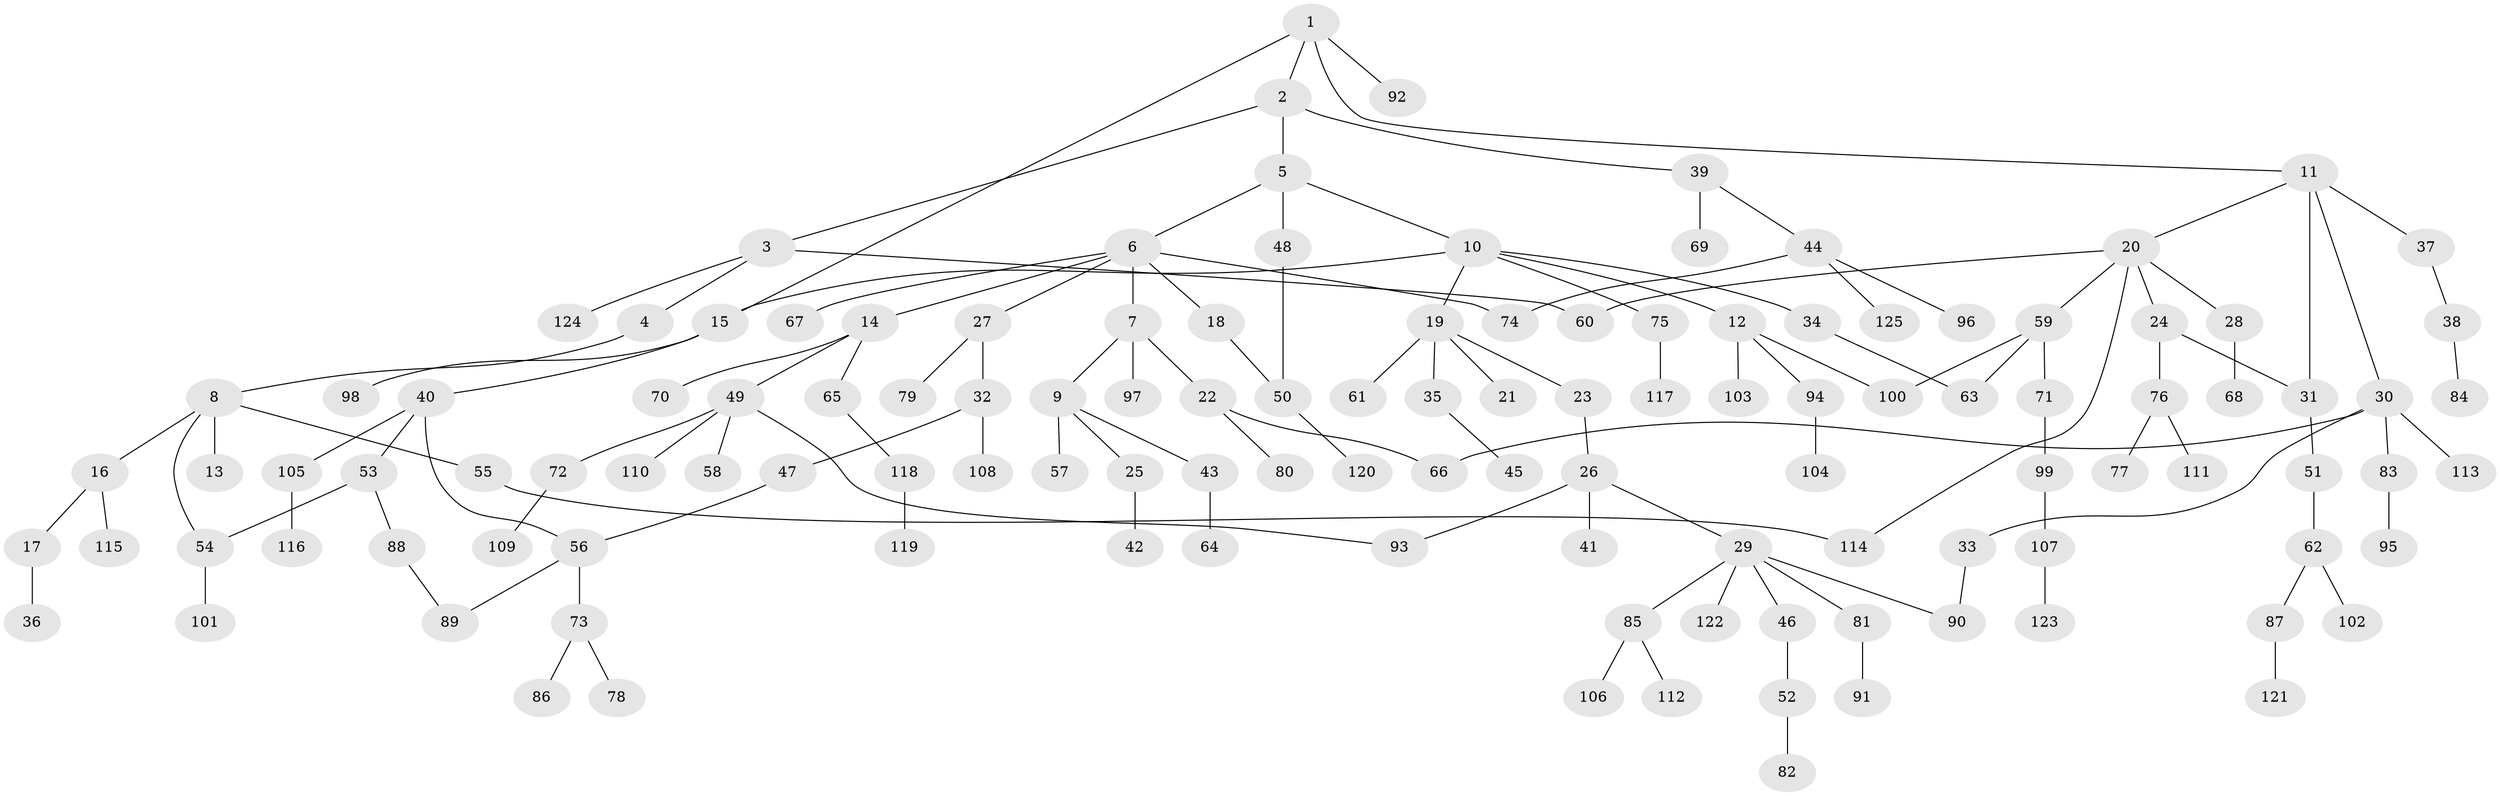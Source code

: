 // coarse degree distribution, {4: 0.06896551724137931, 8: 0.011494252873563218, 2: 0.3563218390804598, 6: 0.034482758620689655, 5: 0.034482758620689655, 1: 0.4367816091954023, 3: 0.034482758620689655, 9: 0.011494252873563218, 11: 0.011494252873563218}
// Generated by graph-tools (version 1.1) at 2025/45/03/04/25 21:45:33]
// undirected, 125 vertices, 138 edges
graph export_dot {
graph [start="1"]
  node [color=gray90,style=filled];
  1;
  2;
  3;
  4;
  5;
  6;
  7;
  8;
  9;
  10;
  11;
  12;
  13;
  14;
  15;
  16;
  17;
  18;
  19;
  20;
  21;
  22;
  23;
  24;
  25;
  26;
  27;
  28;
  29;
  30;
  31;
  32;
  33;
  34;
  35;
  36;
  37;
  38;
  39;
  40;
  41;
  42;
  43;
  44;
  45;
  46;
  47;
  48;
  49;
  50;
  51;
  52;
  53;
  54;
  55;
  56;
  57;
  58;
  59;
  60;
  61;
  62;
  63;
  64;
  65;
  66;
  67;
  68;
  69;
  70;
  71;
  72;
  73;
  74;
  75;
  76;
  77;
  78;
  79;
  80;
  81;
  82;
  83;
  84;
  85;
  86;
  87;
  88;
  89;
  90;
  91;
  92;
  93;
  94;
  95;
  96;
  97;
  98;
  99;
  100;
  101;
  102;
  103;
  104;
  105;
  106;
  107;
  108;
  109;
  110;
  111;
  112;
  113;
  114;
  115;
  116;
  117;
  118;
  119;
  120;
  121;
  122;
  123;
  124;
  125;
  1 -- 2;
  1 -- 11;
  1 -- 15;
  1 -- 92;
  2 -- 3;
  2 -- 5;
  2 -- 39;
  3 -- 4;
  3 -- 124;
  3 -- 60;
  4 -- 8;
  5 -- 6;
  5 -- 10;
  5 -- 48;
  6 -- 7;
  6 -- 14;
  6 -- 18;
  6 -- 27;
  6 -- 67;
  6 -- 74;
  7 -- 9;
  7 -- 22;
  7 -- 97;
  8 -- 13;
  8 -- 16;
  8 -- 54;
  8 -- 55;
  9 -- 25;
  9 -- 43;
  9 -- 57;
  10 -- 12;
  10 -- 19;
  10 -- 34;
  10 -- 75;
  10 -- 15;
  11 -- 20;
  11 -- 30;
  11 -- 31;
  11 -- 37;
  12 -- 94;
  12 -- 103;
  12 -- 100;
  14 -- 49;
  14 -- 65;
  14 -- 70;
  15 -- 40;
  15 -- 98;
  16 -- 17;
  16 -- 115;
  17 -- 36;
  18 -- 50;
  19 -- 21;
  19 -- 23;
  19 -- 35;
  19 -- 61;
  20 -- 24;
  20 -- 28;
  20 -- 59;
  20 -- 60;
  20 -- 114;
  22 -- 80;
  22 -- 66;
  23 -- 26;
  24 -- 76;
  24 -- 31;
  25 -- 42;
  26 -- 29;
  26 -- 41;
  26 -- 93;
  27 -- 32;
  27 -- 79;
  28 -- 68;
  29 -- 46;
  29 -- 81;
  29 -- 85;
  29 -- 90;
  29 -- 122;
  30 -- 33;
  30 -- 66;
  30 -- 83;
  30 -- 113;
  31 -- 51;
  32 -- 47;
  32 -- 108;
  33 -- 90;
  34 -- 63;
  35 -- 45;
  37 -- 38;
  38 -- 84;
  39 -- 44;
  39 -- 69;
  40 -- 53;
  40 -- 56;
  40 -- 105;
  43 -- 64;
  44 -- 96;
  44 -- 125;
  44 -- 74;
  46 -- 52;
  47 -- 56;
  48 -- 50;
  49 -- 58;
  49 -- 72;
  49 -- 110;
  49 -- 93;
  50 -- 120;
  51 -- 62;
  52 -- 82;
  53 -- 88;
  53 -- 54;
  54 -- 101;
  55 -- 114;
  56 -- 73;
  56 -- 89;
  59 -- 63;
  59 -- 71;
  59 -- 100;
  62 -- 87;
  62 -- 102;
  65 -- 118;
  71 -- 99;
  72 -- 109;
  73 -- 78;
  73 -- 86;
  75 -- 117;
  76 -- 77;
  76 -- 111;
  81 -- 91;
  83 -- 95;
  85 -- 106;
  85 -- 112;
  87 -- 121;
  88 -- 89;
  94 -- 104;
  99 -- 107;
  105 -- 116;
  107 -- 123;
  118 -- 119;
}
